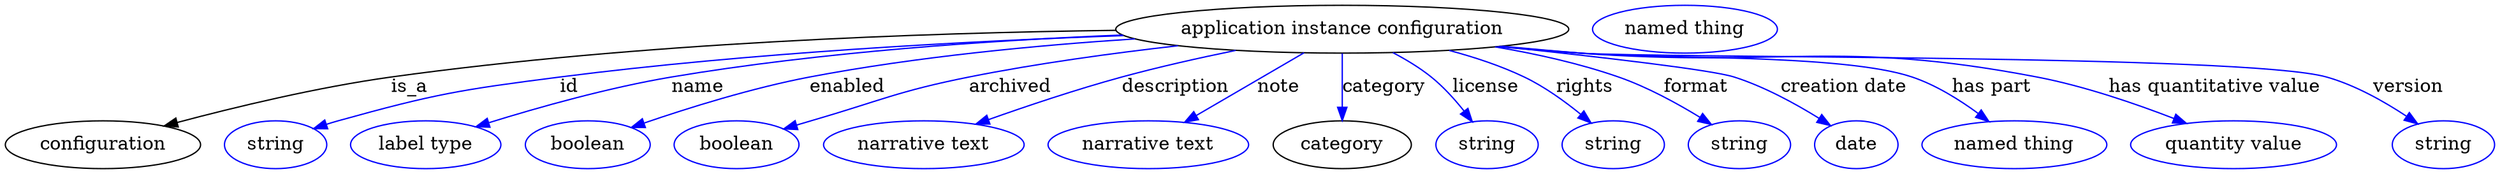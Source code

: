 digraph {
	graph [bb="0,0,1869.8,123"];
	node [label="\N"];
	"application instance configuration"	 [height=0.5,
		label="application instance configuration",
		pos="1003.4,105",
		width=4.7301];
	configuration	 [height=0.5,
		pos="73.443,18",
		width=2.0401];
	"application instance configuration" -> configuration	 [label=is_a,
		lp="303.44,61.5",
		pos="e,121.01,31.862 839.37,100.18 662.19,94.358 391.59,83.511 289.44,69 234.94,61.257 174,46.272 130.78,34.54"];
	id	 [color=blue,
		height=0.5,
		label=string,
		pos="203.44,18",
		width=1.0652];
	"application instance configuration" -> id	 [color=blue,
		label=id,
		lp="423.44,61.5",
		pos="e,232.26,29.919 837.78,100.8 719.89,96.366 557.95,87.319 416.44,69 341.84,59.342 322.71,56.86 250.44,36 247.65,35.194 244.79,34.293 \
241.92,33.335",
		style=solid];
	name	 [color=blue,
		height=0.5,
		label="label type",
		pos="316.44,18",
		width=1.5707];
	"application instance configuration" -> name	 [color=blue,
		label=name,
		lp="520.44,61.5",
		pos="e,355.41,31.24 849.12,97.322 726.45,90.591 565.1,80.159 500.44,69 453.86,60.96 402.09,46.054 365.36,34.425",
		style=solid];
	enabled	 [color=blue,
		height=0.5,
		label=boolean,
		pos="437.44,18",
		width=1.2999];
	"application instance configuration" -> enabled	 [color=blue,
		label=enabled,
		lp="632.94,61.5",
		pos="e,471.13,30.62 846.11,98.044 772.26,92.936 683.34,84.13 604.44,69 561.49,60.763 513.92,45.615 480.57,33.959",
		style=solid];
	archived	 [color=blue,
		height=0.5,
		label=boolean,
		pos="549.44,18",
		width=1.2999];
	"application instance configuration" -> archived	 [color=blue,
		label=archived,
		lp="756.94,61.5",
		pos="e,585.22,29.751 878.98,92.64 830.78,86.873 775.3,79.033 725.44,69 671.22,58.088 658.45,51.8 605.44,36 602.06,34.992 598.57,33.929 \
595.07,32.843",
		style=solid];
	description	 [color=blue,
		height=0.5,
		label="narrative text",
		pos="689.44,18",
		width=2.0943];
	"application instance configuration" -> description	 [color=blue,
		label=description,
		lp="877.44,61.5",
		pos="e,729.27,33.293 920.56,89.212 893.57,83.518 863.58,76.6 836.44,69 803.52,59.777 767.22,47.206 738.92,36.853",
		style=solid];
	note	 [color=blue,
		height=0.5,
		label="narrative text",
		pos="858.44,18",
		width=2.0943];
	"application instance configuration" -> note	 [color=blue,
		label=note,
		lp="956.44,61.5",
		pos="e,886.62,34.905 973.75,87.184 951.02,73.547 919.55,54.664 895.23,40.07",
		style=solid];
	category	 [height=0.5,
		pos="1003.4,18",
		width=1.4443];
	"application instance configuration" -> category	 [color=blue,
		label=category,
		lp="1035.4,61.5",
		pos="e,1003.4,36.003 1003.4,86.974 1003.4,75.192 1003.4,59.561 1003.4,46.158",
		style=solid];
	license	 [color=blue,
		height=0.5,
		label=string,
		pos="1111.4,18",
		width=1.0652];
	"application instance configuration" -> license	 [color=blue,
		label=license,
		lp="1110.9,61.5",
		pos="e,1100.4,35.6 1043.3,87.451 1053,82.244 1063,76.025 1071.4,69 1080,61.855 1087.9,52.609 1094.4,43.956",
		style=solid];
	rights	 [color=blue,
		height=0.5,
		label=string,
		pos="1206.4,18",
		width=1.0652];
	"application instance configuration" -> rights	 [color=blue,
		label=rights,
		lp="1185.9,61.5",
		pos="e,1189.5,34.17 1085.4,89.177 1104,84.037 1123.3,77.417 1140.4,69 1155.3,61.673 1170.1,50.691 1181.9,40.792",
		style=solid];
	format	 [color=blue,
		height=0.5,
		label=string,
		pos="1301.4,18",
		width=1.0652];
	"application instance configuration" -> format	 [color=blue,
		label=format,
		lp="1267.9,61.5",
		pos="e,1279.9,33.029 1120.8,91.933 1150.9,86.629 1182.8,79.243 1211.4,69 1232.4,61.499 1254.2,49.295 1271.1,38.705",
		style=solid];
	"creation date"	 [color=blue,
		height=0.5,
		label=date,
		pos="1389.4,18",
		width=0.86659];
	"application instance configuration" -> "creation date"	 [color=blue,
		label="creation date",
		lp="1379.4,61.5",
		pos="e,1369.4,31.925 1124.5,92.299 1197.6,84.246 1279.8,74.367 1296.4,69 1319.3,61.637 1343,48.559 1360.7,37.49",
		style=solid];
	"has part"	 [color=blue,
		height=0.5,
		label="named thing",
		pos="1508.4,18",
		width=1.9318];
	"application instance configuration" -> "has part"	 [color=blue,
		label="has part",
		lp="1491.4,61.5",
		pos="e,1488.4,35.462 1124.7,92.34 1144,90.459 1163.8,88.613 1182.4,87 1237.7,82.224 1378.9,86.903 1431.4,69 1449,63.001 1466.5,51.976 \
1480.3,41.707",
		style=solid];
	"has quantitative value"	 [color=blue,
		height=0.5,
		label="quantity value",
		pos="1673.4,18",
		width=2.1484];
	"application instance configuration" -> "has quantitative value"	 [color=blue,
		label="has quantitative value",
		lp="1659.4,61.5",
		pos="e,1636.5,33.96 1123.2,92.154 1143,90.264 1163.3,88.465 1182.4,87 1334.7,75.36 1375.6,98.151 1525.4,69 1560.4,62.192 1598.4,48.971 \
1627.2,37.697",
		style=solid];
	version	 [color=blue,
		height=0.5,
		label=string,
		pos="1831.4,18",
		width=1.0652];
	"application instance configuration" -> version	 [color=blue,
		label=version,
		lp="1802.9,61.5",
		pos="e,1811.4,33.488 1121.3,91.997 1141.7,90.079 1162.7,88.311 1182.4,87 1244.7,82.878 1683.5,86.155 1743.4,69 1764.8,62.894 1786.4,50.485 \
1802.9,39.437",
		style=solid];
	"named thing_category"	 [color=blue,
		height=0.5,
		label="named thing",
		pos="1261.4,105",
		width=1.9318];
}
